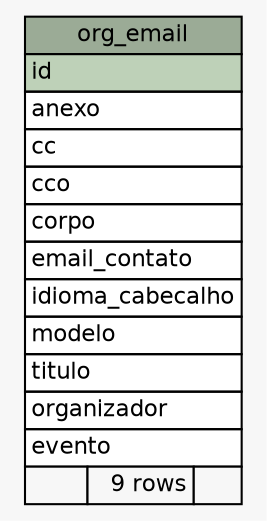 // dot 2.38.0 on Windows 10 10.0
// SchemaSpy rev 590
digraph "org_email" {
  graph [
    rankdir="RL"
    bgcolor="#f7f7f7"
    nodesep="0.18"
    ranksep="0.46"
    fontname="Helvetica"
    fontsize="11"
  ];
  node [
    fontname="Helvetica"
    fontsize="11"
    shape="plaintext"
  ];
  edge [
    arrowsize="0.8"
  ];
  "org_email" [
    label=<
    <TABLE BORDER="0" CELLBORDER="1" CELLSPACING="0" BGCOLOR="#ffffff">
      <TR><TD COLSPAN="3" BGCOLOR="#9bab96" ALIGN="CENTER">org_email</TD></TR>
      <TR><TD PORT="id" COLSPAN="3" BGCOLOR="#bed1b8" ALIGN="LEFT">id</TD></TR>
      <TR><TD PORT="anexo" COLSPAN="3" ALIGN="LEFT">anexo</TD></TR>
      <TR><TD PORT="cc" COLSPAN="3" ALIGN="LEFT">cc</TD></TR>
      <TR><TD PORT="cco" COLSPAN="3" ALIGN="LEFT">cco</TD></TR>
      <TR><TD PORT="corpo" COLSPAN="3" ALIGN="LEFT">corpo</TD></TR>
      <TR><TD PORT="email_contato" COLSPAN="3" ALIGN="LEFT">email_contato</TD></TR>
      <TR><TD PORT="idioma_cabecalho" COLSPAN="3" ALIGN="LEFT">idioma_cabecalho</TD></TR>
      <TR><TD PORT="modelo" COLSPAN="3" ALIGN="LEFT">modelo</TD></TR>
      <TR><TD PORT="titulo" COLSPAN="3" ALIGN="LEFT">titulo</TD></TR>
      <TR><TD PORT="organizador" COLSPAN="3" ALIGN="LEFT">organizador</TD></TR>
      <TR><TD PORT="evento" COLSPAN="3" ALIGN="LEFT">evento</TD></TR>
      <TR><TD ALIGN="LEFT" BGCOLOR="#f7f7f7">  </TD><TD ALIGN="RIGHT" BGCOLOR="#f7f7f7">9 rows</TD><TD ALIGN="RIGHT" BGCOLOR="#f7f7f7">  </TD></TR>
    </TABLE>>
    URL="tables/org_email.html"
    tooltip="org_email"
  ];
}

